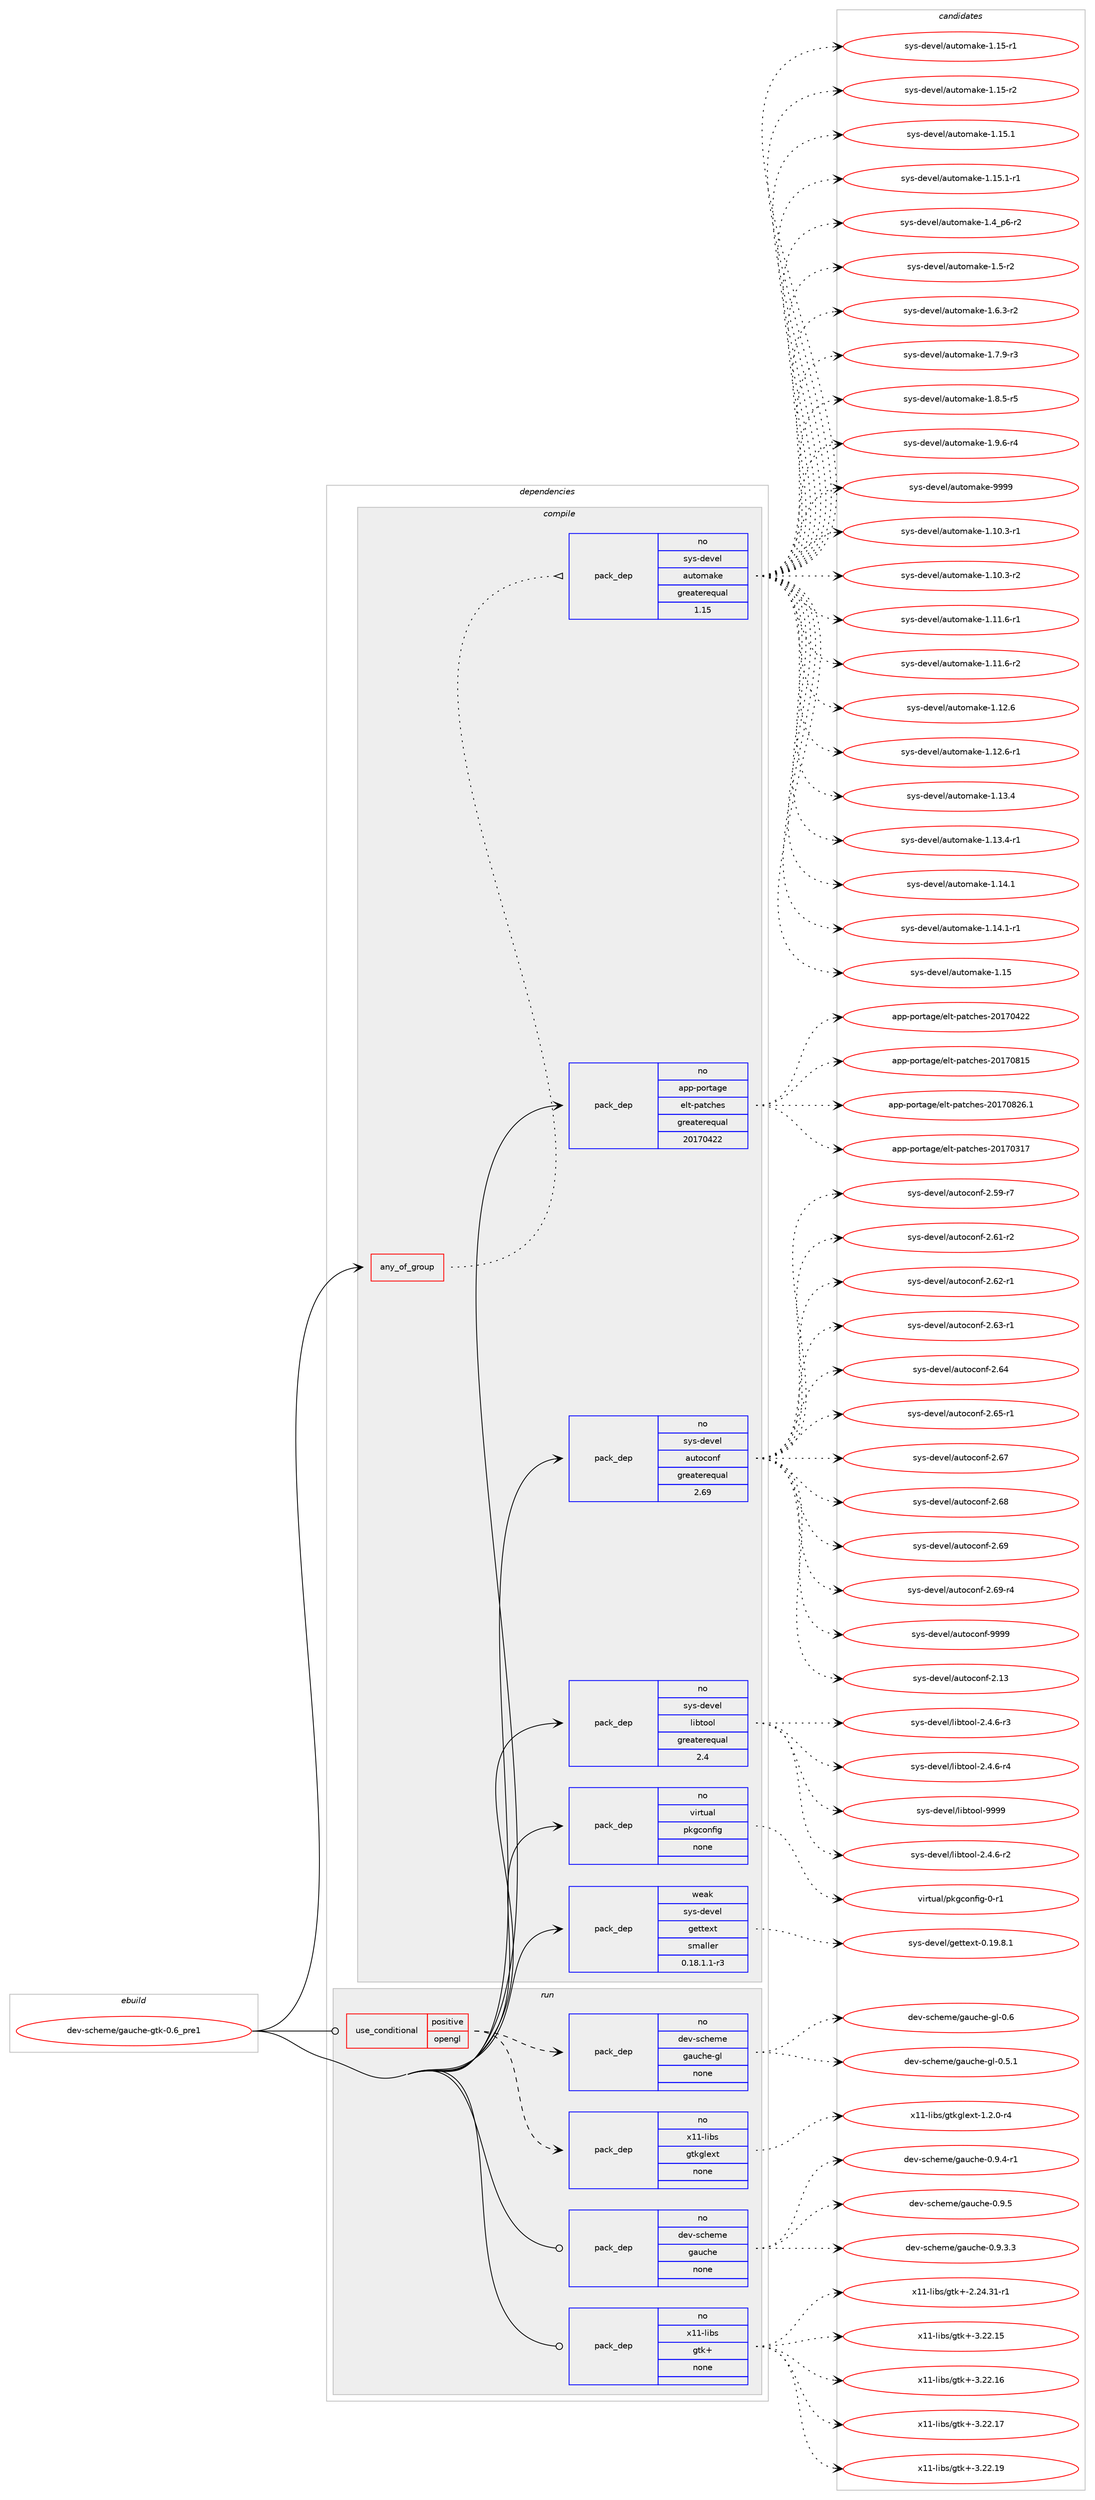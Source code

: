 digraph prolog {

# *************
# Graph options
# *************

newrank=true;
concentrate=true;
compound=true;
graph [rankdir=LR,fontname=Helvetica,fontsize=10,ranksep=1.5];#, ranksep=2.5, nodesep=0.2];
edge  [arrowhead=vee];
node  [fontname=Helvetica,fontsize=10];

# **********
# The ebuild
# **********

subgraph cluster_leftcol {
color=gray;
rank=same;
label=<<i>ebuild</i>>;
id [label="dev-scheme/gauche-gtk-0.6_pre1", color=red, width=4, href="../dev-scheme/gauche-gtk-0.6_pre1.svg"];
}

# ****************
# The dependencies
# ****************

subgraph cluster_midcol {
color=gray;
label=<<i>dependencies</i>>;
subgraph cluster_compile {
fillcolor="#eeeeee";
style=filled;
label=<<i>compile</i>>;
subgraph any4087 {
dependency278817 [label=<<TABLE BORDER="0" CELLBORDER="1" CELLSPACING="0" CELLPADDING="4"><TR><TD CELLPADDING="10">any_of_group</TD></TR></TABLE>>, shape=none, color=red];subgraph pack197648 {
dependency278818 [label=<<TABLE BORDER="0" CELLBORDER="1" CELLSPACING="0" CELLPADDING="4" WIDTH="220"><TR><TD ROWSPAN="6" CELLPADDING="30">pack_dep</TD></TR><TR><TD WIDTH="110">no</TD></TR><TR><TD>sys-devel</TD></TR><TR><TD>automake</TD></TR><TR><TD>greaterequal</TD></TR><TR><TD>1.15</TD></TR></TABLE>>, shape=none, color=blue];
}
dependency278817:e -> dependency278818:w [weight=20,style="dotted",arrowhead="oinv"];
}
id:e -> dependency278817:w [weight=20,style="solid",arrowhead="vee"];
subgraph pack197649 {
dependency278819 [label=<<TABLE BORDER="0" CELLBORDER="1" CELLSPACING="0" CELLPADDING="4" WIDTH="220"><TR><TD ROWSPAN="6" CELLPADDING="30">pack_dep</TD></TR><TR><TD WIDTH="110">no</TD></TR><TR><TD>app-portage</TD></TR><TR><TD>elt-patches</TD></TR><TR><TD>greaterequal</TD></TR><TR><TD>20170422</TD></TR></TABLE>>, shape=none, color=blue];
}
id:e -> dependency278819:w [weight=20,style="solid",arrowhead="vee"];
subgraph pack197650 {
dependency278820 [label=<<TABLE BORDER="0" CELLBORDER="1" CELLSPACING="0" CELLPADDING="4" WIDTH="220"><TR><TD ROWSPAN="6" CELLPADDING="30">pack_dep</TD></TR><TR><TD WIDTH="110">no</TD></TR><TR><TD>sys-devel</TD></TR><TR><TD>autoconf</TD></TR><TR><TD>greaterequal</TD></TR><TR><TD>2.69</TD></TR></TABLE>>, shape=none, color=blue];
}
id:e -> dependency278820:w [weight=20,style="solid",arrowhead="vee"];
subgraph pack197651 {
dependency278821 [label=<<TABLE BORDER="0" CELLBORDER="1" CELLSPACING="0" CELLPADDING="4" WIDTH="220"><TR><TD ROWSPAN="6" CELLPADDING="30">pack_dep</TD></TR><TR><TD WIDTH="110">no</TD></TR><TR><TD>sys-devel</TD></TR><TR><TD>libtool</TD></TR><TR><TD>greaterequal</TD></TR><TR><TD>2.4</TD></TR></TABLE>>, shape=none, color=blue];
}
id:e -> dependency278821:w [weight=20,style="solid",arrowhead="vee"];
subgraph pack197652 {
dependency278822 [label=<<TABLE BORDER="0" CELLBORDER="1" CELLSPACING="0" CELLPADDING="4" WIDTH="220"><TR><TD ROWSPAN="6" CELLPADDING="30">pack_dep</TD></TR><TR><TD WIDTH="110">no</TD></TR><TR><TD>virtual</TD></TR><TR><TD>pkgconfig</TD></TR><TR><TD>none</TD></TR><TR><TD></TD></TR></TABLE>>, shape=none, color=blue];
}
id:e -> dependency278822:w [weight=20,style="solid",arrowhead="vee"];
subgraph pack197653 {
dependency278823 [label=<<TABLE BORDER="0" CELLBORDER="1" CELLSPACING="0" CELLPADDING="4" WIDTH="220"><TR><TD ROWSPAN="6" CELLPADDING="30">pack_dep</TD></TR><TR><TD WIDTH="110">weak</TD></TR><TR><TD>sys-devel</TD></TR><TR><TD>gettext</TD></TR><TR><TD>smaller</TD></TR><TR><TD>0.18.1.1-r3</TD></TR></TABLE>>, shape=none, color=blue];
}
id:e -> dependency278823:w [weight=20,style="solid",arrowhead="vee"];
}
subgraph cluster_compileandrun {
fillcolor="#eeeeee";
style=filled;
label=<<i>compile and run</i>>;
}
subgraph cluster_run {
fillcolor="#eeeeee";
style=filled;
label=<<i>run</i>>;
subgraph cond77036 {
dependency278824 [label=<<TABLE BORDER="0" CELLBORDER="1" CELLSPACING="0" CELLPADDING="4"><TR><TD ROWSPAN="3" CELLPADDING="10">use_conditional</TD></TR><TR><TD>positive</TD></TR><TR><TD>opengl</TD></TR></TABLE>>, shape=none, color=red];
subgraph pack197654 {
dependency278825 [label=<<TABLE BORDER="0" CELLBORDER="1" CELLSPACING="0" CELLPADDING="4" WIDTH="220"><TR><TD ROWSPAN="6" CELLPADDING="30">pack_dep</TD></TR><TR><TD WIDTH="110">no</TD></TR><TR><TD>x11-libs</TD></TR><TR><TD>gtkglext</TD></TR><TR><TD>none</TD></TR><TR><TD></TD></TR></TABLE>>, shape=none, color=blue];
}
dependency278824:e -> dependency278825:w [weight=20,style="dashed",arrowhead="vee"];
subgraph pack197655 {
dependency278826 [label=<<TABLE BORDER="0" CELLBORDER="1" CELLSPACING="0" CELLPADDING="4" WIDTH="220"><TR><TD ROWSPAN="6" CELLPADDING="30">pack_dep</TD></TR><TR><TD WIDTH="110">no</TD></TR><TR><TD>dev-scheme</TD></TR><TR><TD>gauche-gl</TD></TR><TR><TD>none</TD></TR><TR><TD></TD></TR></TABLE>>, shape=none, color=blue];
}
dependency278824:e -> dependency278826:w [weight=20,style="dashed",arrowhead="vee"];
}
id:e -> dependency278824:w [weight=20,style="solid",arrowhead="odot"];
subgraph pack197656 {
dependency278827 [label=<<TABLE BORDER="0" CELLBORDER="1" CELLSPACING="0" CELLPADDING="4" WIDTH="220"><TR><TD ROWSPAN="6" CELLPADDING="30">pack_dep</TD></TR><TR><TD WIDTH="110">no</TD></TR><TR><TD>dev-scheme</TD></TR><TR><TD>gauche</TD></TR><TR><TD>none</TD></TR><TR><TD></TD></TR></TABLE>>, shape=none, color=blue];
}
id:e -> dependency278827:w [weight=20,style="solid",arrowhead="odot"];
subgraph pack197657 {
dependency278828 [label=<<TABLE BORDER="0" CELLBORDER="1" CELLSPACING="0" CELLPADDING="4" WIDTH="220"><TR><TD ROWSPAN="6" CELLPADDING="30">pack_dep</TD></TR><TR><TD WIDTH="110">no</TD></TR><TR><TD>x11-libs</TD></TR><TR><TD>gtk+</TD></TR><TR><TD>none</TD></TR><TR><TD></TD></TR></TABLE>>, shape=none, color=blue];
}
id:e -> dependency278828:w [weight=20,style="solid",arrowhead="odot"];
}
}

# **************
# The candidates
# **************

subgraph cluster_choices {
rank=same;
color=gray;
label=<<i>candidates</i>>;

subgraph choice197648 {
color=black;
nodesep=1;
choice11512111545100101118101108479711711611110997107101454946494846514511449 [label="sys-devel/automake-1.10.3-r1", color=red, width=4,href="../sys-devel/automake-1.10.3-r1.svg"];
choice11512111545100101118101108479711711611110997107101454946494846514511450 [label="sys-devel/automake-1.10.3-r2", color=red, width=4,href="../sys-devel/automake-1.10.3-r2.svg"];
choice11512111545100101118101108479711711611110997107101454946494946544511449 [label="sys-devel/automake-1.11.6-r1", color=red, width=4,href="../sys-devel/automake-1.11.6-r1.svg"];
choice11512111545100101118101108479711711611110997107101454946494946544511450 [label="sys-devel/automake-1.11.6-r2", color=red, width=4,href="../sys-devel/automake-1.11.6-r2.svg"];
choice1151211154510010111810110847971171161111099710710145494649504654 [label="sys-devel/automake-1.12.6", color=red, width=4,href="../sys-devel/automake-1.12.6.svg"];
choice11512111545100101118101108479711711611110997107101454946495046544511449 [label="sys-devel/automake-1.12.6-r1", color=red, width=4,href="../sys-devel/automake-1.12.6-r1.svg"];
choice1151211154510010111810110847971171161111099710710145494649514652 [label="sys-devel/automake-1.13.4", color=red, width=4,href="../sys-devel/automake-1.13.4.svg"];
choice11512111545100101118101108479711711611110997107101454946495146524511449 [label="sys-devel/automake-1.13.4-r1", color=red, width=4,href="../sys-devel/automake-1.13.4-r1.svg"];
choice1151211154510010111810110847971171161111099710710145494649524649 [label="sys-devel/automake-1.14.1", color=red, width=4,href="../sys-devel/automake-1.14.1.svg"];
choice11512111545100101118101108479711711611110997107101454946495246494511449 [label="sys-devel/automake-1.14.1-r1", color=red, width=4,href="../sys-devel/automake-1.14.1-r1.svg"];
choice115121115451001011181011084797117116111109971071014549464953 [label="sys-devel/automake-1.15", color=red, width=4,href="../sys-devel/automake-1.15.svg"];
choice1151211154510010111810110847971171161111099710710145494649534511449 [label="sys-devel/automake-1.15-r1", color=red, width=4,href="../sys-devel/automake-1.15-r1.svg"];
choice1151211154510010111810110847971171161111099710710145494649534511450 [label="sys-devel/automake-1.15-r2", color=red, width=4,href="../sys-devel/automake-1.15-r2.svg"];
choice1151211154510010111810110847971171161111099710710145494649534649 [label="sys-devel/automake-1.15.1", color=red, width=4,href="../sys-devel/automake-1.15.1.svg"];
choice11512111545100101118101108479711711611110997107101454946495346494511449 [label="sys-devel/automake-1.15.1-r1", color=red, width=4,href="../sys-devel/automake-1.15.1-r1.svg"];
choice115121115451001011181011084797117116111109971071014549465295112544511450 [label="sys-devel/automake-1.4_p6-r2", color=red, width=4,href="../sys-devel/automake-1.4_p6-r2.svg"];
choice11512111545100101118101108479711711611110997107101454946534511450 [label="sys-devel/automake-1.5-r2", color=red, width=4,href="../sys-devel/automake-1.5-r2.svg"];
choice115121115451001011181011084797117116111109971071014549465446514511450 [label="sys-devel/automake-1.6.3-r2", color=red, width=4,href="../sys-devel/automake-1.6.3-r2.svg"];
choice115121115451001011181011084797117116111109971071014549465546574511451 [label="sys-devel/automake-1.7.9-r3", color=red, width=4,href="../sys-devel/automake-1.7.9-r3.svg"];
choice115121115451001011181011084797117116111109971071014549465646534511453 [label="sys-devel/automake-1.8.5-r5", color=red, width=4,href="../sys-devel/automake-1.8.5-r5.svg"];
choice115121115451001011181011084797117116111109971071014549465746544511452 [label="sys-devel/automake-1.9.6-r4", color=red, width=4,href="../sys-devel/automake-1.9.6-r4.svg"];
choice115121115451001011181011084797117116111109971071014557575757 [label="sys-devel/automake-9999", color=red, width=4,href="../sys-devel/automake-9999.svg"];
dependency278818:e -> choice11512111545100101118101108479711711611110997107101454946494846514511449:w [style=dotted,weight="100"];
dependency278818:e -> choice11512111545100101118101108479711711611110997107101454946494846514511450:w [style=dotted,weight="100"];
dependency278818:e -> choice11512111545100101118101108479711711611110997107101454946494946544511449:w [style=dotted,weight="100"];
dependency278818:e -> choice11512111545100101118101108479711711611110997107101454946494946544511450:w [style=dotted,weight="100"];
dependency278818:e -> choice1151211154510010111810110847971171161111099710710145494649504654:w [style=dotted,weight="100"];
dependency278818:e -> choice11512111545100101118101108479711711611110997107101454946495046544511449:w [style=dotted,weight="100"];
dependency278818:e -> choice1151211154510010111810110847971171161111099710710145494649514652:w [style=dotted,weight="100"];
dependency278818:e -> choice11512111545100101118101108479711711611110997107101454946495146524511449:w [style=dotted,weight="100"];
dependency278818:e -> choice1151211154510010111810110847971171161111099710710145494649524649:w [style=dotted,weight="100"];
dependency278818:e -> choice11512111545100101118101108479711711611110997107101454946495246494511449:w [style=dotted,weight="100"];
dependency278818:e -> choice115121115451001011181011084797117116111109971071014549464953:w [style=dotted,weight="100"];
dependency278818:e -> choice1151211154510010111810110847971171161111099710710145494649534511449:w [style=dotted,weight="100"];
dependency278818:e -> choice1151211154510010111810110847971171161111099710710145494649534511450:w [style=dotted,weight="100"];
dependency278818:e -> choice1151211154510010111810110847971171161111099710710145494649534649:w [style=dotted,weight="100"];
dependency278818:e -> choice11512111545100101118101108479711711611110997107101454946495346494511449:w [style=dotted,weight="100"];
dependency278818:e -> choice115121115451001011181011084797117116111109971071014549465295112544511450:w [style=dotted,weight="100"];
dependency278818:e -> choice11512111545100101118101108479711711611110997107101454946534511450:w [style=dotted,weight="100"];
dependency278818:e -> choice115121115451001011181011084797117116111109971071014549465446514511450:w [style=dotted,weight="100"];
dependency278818:e -> choice115121115451001011181011084797117116111109971071014549465546574511451:w [style=dotted,weight="100"];
dependency278818:e -> choice115121115451001011181011084797117116111109971071014549465646534511453:w [style=dotted,weight="100"];
dependency278818:e -> choice115121115451001011181011084797117116111109971071014549465746544511452:w [style=dotted,weight="100"];
dependency278818:e -> choice115121115451001011181011084797117116111109971071014557575757:w [style=dotted,weight="100"];
}
subgraph choice197649 {
color=black;
nodesep=1;
choice97112112451121111141169710310147101108116451129711699104101115455048495548514955 [label="app-portage/elt-patches-20170317", color=red, width=4,href="../app-portage/elt-patches-20170317.svg"];
choice97112112451121111141169710310147101108116451129711699104101115455048495548525050 [label="app-portage/elt-patches-20170422", color=red, width=4,href="../app-portage/elt-patches-20170422.svg"];
choice97112112451121111141169710310147101108116451129711699104101115455048495548564953 [label="app-portage/elt-patches-20170815", color=red, width=4,href="../app-portage/elt-patches-20170815.svg"];
choice971121124511211111411697103101471011081164511297116991041011154550484955485650544649 [label="app-portage/elt-patches-20170826.1", color=red, width=4,href="../app-portage/elt-patches-20170826.1.svg"];
dependency278819:e -> choice97112112451121111141169710310147101108116451129711699104101115455048495548514955:w [style=dotted,weight="100"];
dependency278819:e -> choice97112112451121111141169710310147101108116451129711699104101115455048495548525050:w [style=dotted,weight="100"];
dependency278819:e -> choice97112112451121111141169710310147101108116451129711699104101115455048495548564953:w [style=dotted,weight="100"];
dependency278819:e -> choice971121124511211111411697103101471011081164511297116991041011154550484955485650544649:w [style=dotted,weight="100"];
}
subgraph choice197650 {
color=black;
nodesep=1;
choice115121115451001011181011084797117116111991111101024550464951 [label="sys-devel/autoconf-2.13", color=red, width=4,href="../sys-devel/autoconf-2.13.svg"];
choice1151211154510010111810110847971171161119911111010245504653574511455 [label="sys-devel/autoconf-2.59-r7", color=red, width=4,href="../sys-devel/autoconf-2.59-r7.svg"];
choice1151211154510010111810110847971171161119911111010245504654494511450 [label="sys-devel/autoconf-2.61-r2", color=red, width=4,href="../sys-devel/autoconf-2.61-r2.svg"];
choice1151211154510010111810110847971171161119911111010245504654504511449 [label="sys-devel/autoconf-2.62-r1", color=red, width=4,href="../sys-devel/autoconf-2.62-r1.svg"];
choice1151211154510010111810110847971171161119911111010245504654514511449 [label="sys-devel/autoconf-2.63-r1", color=red, width=4,href="../sys-devel/autoconf-2.63-r1.svg"];
choice115121115451001011181011084797117116111991111101024550465452 [label="sys-devel/autoconf-2.64", color=red, width=4,href="../sys-devel/autoconf-2.64.svg"];
choice1151211154510010111810110847971171161119911111010245504654534511449 [label="sys-devel/autoconf-2.65-r1", color=red, width=4,href="../sys-devel/autoconf-2.65-r1.svg"];
choice115121115451001011181011084797117116111991111101024550465455 [label="sys-devel/autoconf-2.67", color=red, width=4,href="../sys-devel/autoconf-2.67.svg"];
choice115121115451001011181011084797117116111991111101024550465456 [label="sys-devel/autoconf-2.68", color=red, width=4,href="../sys-devel/autoconf-2.68.svg"];
choice115121115451001011181011084797117116111991111101024550465457 [label="sys-devel/autoconf-2.69", color=red, width=4,href="../sys-devel/autoconf-2.69.svg"];
choice1151211154510010111810110847971171161119911111010245504654574511452 [label="sys-devel/autoconf-2.69-r4", color=red, width=4,href="../sys-devel/autoconf-2.69-r4.svg"];
choice115121115451001011181011084797117116111991111101024557575757 [label="sys-devel/autoconf-9999", color=red, width=4,href="../sys-devel/autoconf-9999.svg"];
dependency278820:e -> choice115121115451001011181011084797117116111991111101024550464951:w [style=dotted,weight="100"];
dependency278820:e -> choice1151211154510010111810110847971171161119911111010245504653574511455:w [style=dotted,weight="100"];
dependency278820:e -> choice1151211154510010111810110847971171161119911111010245504654494511450:w [style=dotted,weight="100"];
dependency278820:e -> choice1151211154510010111810110847971171161119911111010245504654504511449:w [style=dotted,weight="100"];
dependency278820:e -> choice1151211154510010111810110847971171161119911111010245504654514511449:w [style=dotted,weight="100"];
dependency278820:e -> choice115121115451001011181011084797117116111991111101024550465452:w [style=dotted,weight="100"];
dependency278820:e -> choice1151211154510010111810110847971171161119911111010245504654534511449:w [style=dotted,weight="100"];
dependency278820:e -> choice115121115451001011181011084797117116111991111101024550465455:w [style=dotted,weight="100"];
dependency278820:e -> choice115121115451001011181011084797117116111991111101024550465456:w [style=dotted,weight="100"];
dependency278820:e -> choice115121115451001011181011084797117116111991111101024550465457:w [style=dotted,weight="100"];
dependency278820:e -> choice1151211154510010111810110847971171161119911111010245504654574511452:w [style=dotted,weight="100"];
dependency278820:e -> choice115121115451001011181011084797117116111991111101024557575757:w [style=dotted,weight="100"];
}
subgraph choice197651 {
color=black;
nodesep=1;
choice1151211154510010111810110847108105981161111111084550465246544511450 [label="sys-devel/libtool-2.4.6-r2", color=red, width=4,href="../sys-devel/libtool-2.4.6-r2.svg"];
choice1151211154510010111810110847108105981161111111084550465246544511451 [label="sys-devel/libtool-2.4.6-r3", color=red, width=4,href="../sys-devel/libtool-2.4.6-r3.svg"];
choice1151211154510010111810110847108105981161111111084550465246544511452 [label="sys-devel/libtool-2.4.6-r4", color=red, width=4,href="../sys-devel/libtool-2.4.6-r4.svg"];
choice1151211154510010111810110847108105981161111111084557575757 [label="sys-devel/libtool-9999", color=red, width=4,href="../sys-devel/libtool-9999.svg"];
dependency278821:e -> choice1151211154510010111810110847108105981161111111084550465246544511450:w [style=dotted,weight="100"];
dependency278821:e -> choice1151211154510010111810110847108105981161111111084550465246544511451:w [style=dotted,weight="100"];
dependency278821:e -> choice1151211154510010111810110847108105981161111111084550465246544511452:w [style=dotted,weight="100"];
dependency278821:e -> choice1151211154510010111810110847108105981161111111084557575757:w [style=dotted,weight="100"];
}
subgraph choice197652 {
color=black;
nodesep=1;
choice11810511411611797108471121071039911111010210510345484511449 [label="virtual/pkgconfig-0-r1", color=red, width=4,href="../virtual/pkgconfig-0-r1.svg"];
dependency278822:e -> choice11810511411611797108471121071039911111010210510345484511449:w [style=dotted,weight="100"];
}
subgraph choice197653 {
color=black;
nodesep=1;
choice1151211154510010111810110847103101116116101120116454846495746564649 [label="sys-devel/gettext-0.19.8.1", color=red, width=4,href="../sys-devel/gettext-0.19.8.1.svg"];
dependency278823:e -> choice1151211154510010111810110847103101116116101120116454846495746564649:w [style=dotted,weight="100"];
}
subgraph choice197654 {
color=black;
nodesep=1;
choice12049494510810598115471031161071031081011201164549465046484511452 [label="x11-libs/gtkglext-1.2.0-r4", color=red, width=4,href="../x11-libs/gtkglext-1.2.0-r4.svg"];
dependency278825:e -> choice12049494510810598115471031161071031081011201164549465046484511452:w [style=dotted,weight="100"];
}
subgraph choice197655 {
color=black;
nodesep=1;
choice100101118451159910410110910147103971179910410145103108454846534649 [label="dev-scheme/gauche-gl-0.5.1", color=red, width=4,href="../dev-scheme/gauche-gl-0.5.1.svg"];
choice10010111845115991041011091014710397117991041014510310845484654 [label="dev-scheme/gauche-gl-0.6", color=red, width=4,href="../dev-scheme/gauche-gl-0.6.svg"];
dependency278826:e -> choice100101118451159910410110910147103971179910410145103108454846534649:w [style=dotted,weight="100"];
dependency278826:e -> choice10010111845115991041011091014710397117991041014510310845484654:w [style=dotted,weight="100"];
}
subgraph choice197656 {
color=black;
nodesep=1;
choice10010111845115991041011091014710397117991041014548465746514651 [label="dev-scheme/gauche-0.9.3.3", color=red, width=4,href="../dev-scheme/gauche-0.9.3.3.svg"];
choice10010111845115991041011091014710397117991041014548465746524511449 [label="dev-scheme/gauche-0.9.4-r1", color=red, width=4,href="../dev-scheme/gauche-0.9.4-r1.svg"];
choice1001011184511599104101109101471039711799104101454846574653 [label="dev-scheme/gauche-0.9.5", color=red, width=4,href="../dev-scheme/gauche-0.9.5.svg"];
dependency278827:e -> choice10010111845115991041011091014710397117991041014548465746514651:w [style=dotted,weight="100"];
dependency278827:e -> choice10010111845115991041011091014710397117991041014548465746524511449:w [style=dotted,weight="100"];
dependency278827:e -> choice1001011184511599104101109101471039711799104101454846574653:w [style=dotted,weight="100"];
}
subgraph choice197657 {
color=black;
nodesep=1;
choice12049494510810598115471031161074345504650524651494511449 [label="x11-libs/gtk+-2.24.31-r1", color=red, width=4,href="../x11-libs/gtk+-2.24.31-r1.svg"];
choice1204949451081059811547103116107434551465050464953 [label="x11-libs/gtk+-3.22.15", color=red, width=4,href="../x11-libs/gtk+-3.22.15.svg"];
choice1204949451081059811547103116107434551465050464954 [label="x11-libs/gtk+-3.22.16", color=red, width=4,href="../x11-libs/gtk+-3.22.16.svg"];
choice1204949451081059811547103116107434551465050464955 [label="x11-libs/gtk+-3.22.17", color=red, width=4,href="../x11-libs/gtk+-3.22.17.svg"];
choice1204949451081059811547103116107434551465050464957 [label="x11-libs/gtk+-3.22.19", color=red, width=4,href="../x11-libs/gtk+-3.22.19.svg"];
dependency278828:e -> choice12049494510810598115471031161074345504650524651494511449:w [style=dotted,weight="100"];
dependency278828:e -> choice1204949451081059811547103116107434551465050464953:w [style=dotted,weight="100"];
dependency278828:e -> choice1204949451081059811547103116107434551465050464954:w [style=dotted,weight="100"];
dependency278828:e -> choice1204949451081059811547103116107434551465050464955:w [style=dotted,weight="100"];
dependency278828:e -> choice1204949451081059811547103116107434551465050464957:w [style=dotted,weight="100"];
}
}

}
